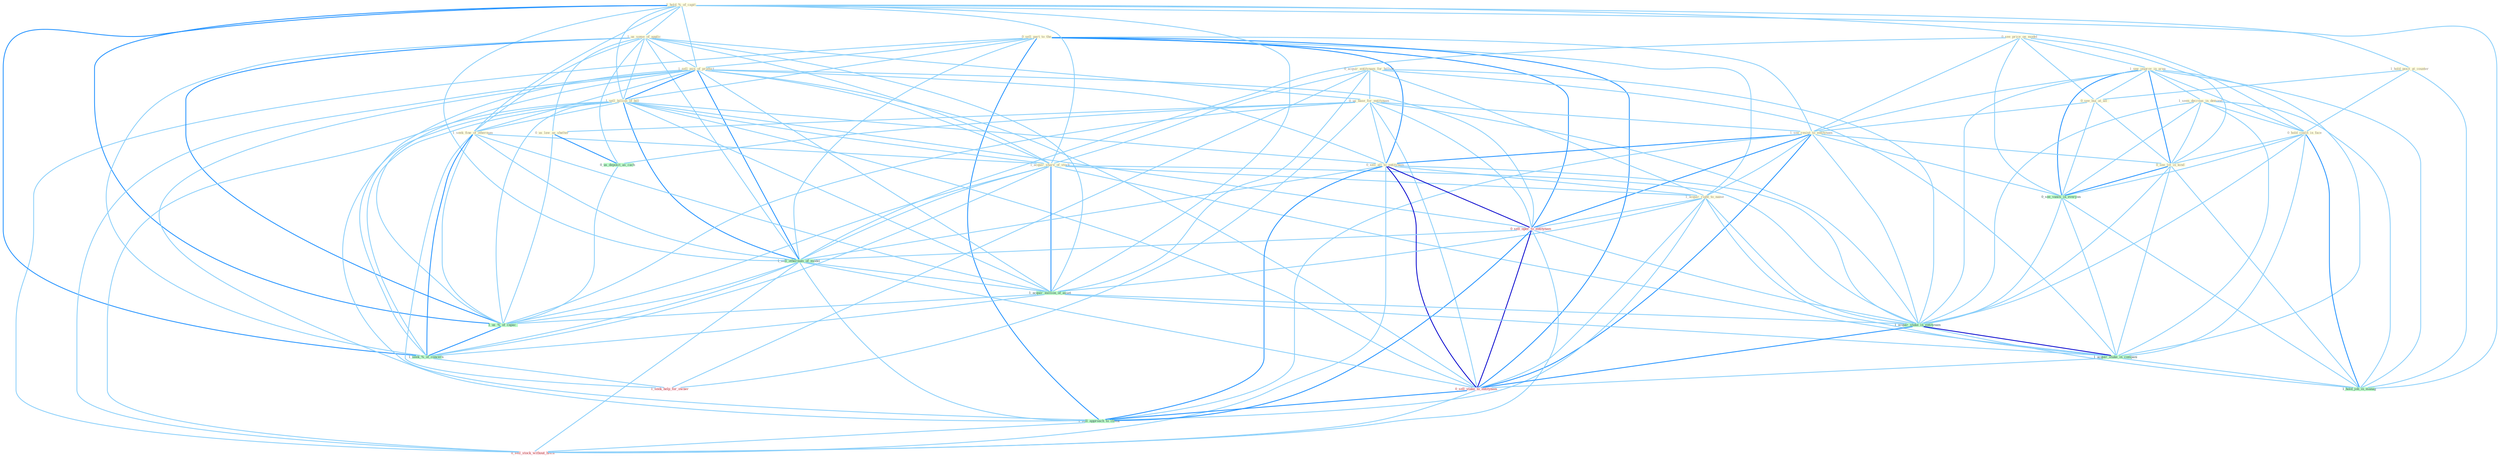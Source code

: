 Graph G{ 
    node
    [shape=polygon,style=filled,width=.5,height=.06,color="#BDFCC9",fixedsize=true,fontsize=4,
    fontcolor="#2f4f4f"];
    {node
    [color="#ffffe0", fontcolor="#8b7d6b"] "0_sell_part_to_the " "1_hold_%_of_capit " "0_see_price_on_model " "1_us_some_of_applic " "1_sell_mix_of_product " "1_hold_posit_at_counter " "1_sell_billion_of_bill " "1_seek_fine_of_othernum " "1_see_improv_in_area " "0_acquir_entitynam_for_billion " "0_us_base_for_entitynam " "0_us_law_as_shelter " "0_see_bui_at_all " "1_seen_decreas_in_demand " "1_see_resist_to_entitynam " "1_acquir_share_of_stock " "0_sell_all_to_entitynam " "0_hold_coalit_in_face " "0_see_lot_in_kind " "1_acquir_right_to_name "}
{node [color="#fff0f5", fontcolor="#b22222"] "0_sell_oper_to_entitynam " "0_sell_stake_to_entitynam " "0_sell_stock_without_hitch " "1_seek_help_for_owner "}
edge [color="#B0E2FF"];

	"0_sell_part_to_the " -- "1_sell_mix_of_product " [w="1", color="#87cefa" ];
	"0_sell_part_to_the " -- "1_sell_billion_of_bill " [w="1", color="#87cefa" ];
	"0_sell_part_to_the " -- "1_see_resist_to_entitynam " [w="1", color="#87cefa" ];
	"0_sell_part_to_the " -- "0_sell_all_to_entitynam " [w="2", color="#1e90ff" , len=0.8];
	"0_sell_part_to_the " -- "1_acquir_right_to_name " [w="1", color="#87cefa" ];
	"0_sell_part_to_the " -- "0_sell_oper_to_entitynam " [w="2", color="#1e90ff" , len=0.8];
	"0_sell_part_to_the " -- "1_sell_othernum_of_model " [w="1", color="#87cefa" ];
	"0_sell_part_to_the " -- "0_sell_stake_to_entitynam " [w="2", color="#1e90ff" , len=0.8];
	"0_sell_part_to_the " -- "1_sell_approach_to_client " [w="2", color="#1e90ff" , len=0.8];
	"0_sell_part_to_the " -- "0_sell_stock_without_hitch " [w="1", color="#87cefa" ];
	"1_hold_%_of_capit " -- "1_us_some_of_applic " [w="1", color="#87cefa" ];
	"1_hold_%_of_capit " -- "1_sell_mix_of_product " [w="1", color="#87cefa" ];
	"1_hold_%_of_capit " -- "1_hold_posit_at_counter " [w="1", color="#87cefa" ];
	"1_hold_%_of_capit " -- "1_sell_billion_of_bill " [w="1", color="#87cefa" ];
	"1_hold_%_of_capit " -- "1_seek_fine_of_othernum " [w="1", color="#87cefa" ];
	"1_hold_%_of_capit " -- "1_acquir_share_of_stock " [w="1", color="#87cefa" ];
	"1_hold_%_of_capit " -- "0_hold_coalit_in_face " [w="1", color="#87cefa" ];
	"1_hold_%_of_capit " -- "1_sell_othernum_of_model " [w="1", color="#87cefa" ];
	"1_hold_%_of_capit " -- "1_acquir_million_of_asset " [w="1", color="#87cefa" ];
	"1_hold_%_of_capit " -- "1_us_%_of_capac " [w="2", color="#1e90ff" , len=0.8];
	"1_hold_%_of_capit " -- "1_hold_job_in_manag " [w="1", color="#87cefa" ];
	"1_hold_%_of_capit " -- "1_seek_%_of_concern " [w="2", color="#1e90ff" , len=0.8];
	"0_see_price_on_model " -- "1_see_improv_in_area " [w="1", color="#87cefa" ];
	"0_see_price_on_model " -- "0_see_bui_at_all " [w="1", color="#87cefa" ];
	"0_see_price_on_model " -- "1_see_resist_to_entitynam " [w="1", color="#87cefa" ];
	"0_see_price_on_model " -- "0_see_lot_in_kind " [w="1", color="#87cefa" ];
	"0_see_price_on_model " -- "1_sell_othernum_of_model " [w="1", color="#87cefa" ];
	"0_see_price_on_model " -- "0_see_vaniti_in_everyon " [w="1", color="#87cefa" ];
	"1_us_some_of_applic " -- "1_sell_mix_of_product " [w="1", color="#87cefa" ];
	"1_us_some_of_applic " -- "1_sell_billion_of_bill " [w="1", color="#87cefa" ];
	"1_us_some_of_applic " -- "1_seek_fine_of_othernum " [w="1", color="#87cefa" ];
	"1_us_some_of_applic " -- "0_us_base_for_entitynam " [w="1", color="#87cefa" ];
	"1_us_some_of_applic " -- "0_us_law_as_shelter " [w="1", color="#87cefa" ];
	"1_us_some_of_applic " -- "1_acquir_share_of_stock " [w="1", color="#87cefa" ];
	"1_us_some_of_applic " -- "1_sell_othernum_of_model " [w="1", color="#87cefa" ];
	"1_us_some_of_applic " -- "1_acquir_million_of_asset " [w="1", color="#87cefa" ];
	"1_us_some_of_applic " -- "0_us_deposit_as_cach " [w="1", color="#87cefa" ];
	"1_us_some_of_applic " -- "1_us_%_of_capac " [w="2", color="#1e90ff" , len=0.8];
	"1_us_some_of_applic " -- "1_seek_%_of_concern " [w="1", color="#87cefa" ];
	"1_sell_mix_of_product " -- "1_sell_billion_of_bill " [w="2", color="#1e90ff" , len=0.8];
	"1_sell_mix_of_product " -- "1_seek_fine_of_othernum " [w="1", color="#87cefa" ];
	"1_sell_mix_of_product " -- "1_acquir_share_of_stock " [w="1", color="#87cefa" ];
	"1_sell_mix_of_product " -- "0_sell_all_to_entitynam " [w="1", color="#87cefa" ];
	"1_sell_mix_of_product " -- "0_sell_oper_to_entitynam " [w="1", color="#87cefa" ];
	"1_sell_mix_of_product " -- "1_sell_othernum_of_model " [w="2", color="#1e90ff" , len=0.8];
	"1_sell_mix_of_product " -- "1_acquir_million_of_asset " [w="1", color="#87cefa" ];
	"1_sell_mix_of_product " -- "0_sell_stake_to_entitynam " [w="1", color="#87cefa" ];
	"1_sell_mix_of_product " -- "1_us_%_of_capac " [w="1", color="#87cefa" ];
	"1_sell_mix_of_product " -- "1_sell_approach_to_client " [w="1", color="#87cefa" ];
	"1_sell_mix_of_product " -- "0_sell_stock_without_hitch " [w="1", color="#87cefa" ];
	"1_sell_mix_of_product " -- "1_seek_%_of_concern " [w="1", color="#87cefa" ];
	"1_hold_posit_at_counter " -- "0_see_bui_at_all " [w="1", color="#87cefa" ];
	"1_hold_posit_at_counter " -- "0_hold_coalit_in_face " [w="1", color="#87cefa" ];
	"1_hold_posit_at_counter " -- "1_hold_job_in_manag " [w="1", color="#87cefa" ];
	"1_sell_billion_of_bill " -- "1_seek_fine_of_othernum " [w="1", color="#87cefa" ];
	"1_sell_billion_of_bill " -- "1_acquir_share_of_stock " [w="1", color="#87cefa" ];
	"1_sell_billion_of_bill " -- "0_sell_all_to_entitynam " [w="1", color="#87cefa" ];
	"1_sell_billion_of_bill " -- "0_sell_oper_to_entitynam " [w="1", color="#87cefa" ];
	"1_sell_billion_of_bill " -- "1_sell_othernum_of_model " [w="2", color="#1e90ff" , len=0.8];
	"1_sell_billion_of_bill " -- "1_acquir_million_of_asset " [w="1", color="#87cefa" ];
	"1_sell_billion_of_bill " -- "0_sell_stake_to_entitynam " [w="1", color="#87cefa" ];
	"1_sell_billion_of_bill " -- "1_us_%_of_capac " [w="1", color="#87cefa" ];
	"1_sell_billion_of_bill " -- "1_sell_approach_to_client " [w="1", color="#87cefa" ];
	"1_sell_billion_of_bill " -- "0_sell_stock_without_hitch " [w="1", color="#87cefa" ];
	"1_sell_billion_of_bill " -- "1_seek_%_of_concern " [w="1", color="#87cefa" ];
	"1_seek_fine_of_othernum " -- "1_acquir_share_of_stock " [w="1", color="#87cefa" ];
	"1_seek_fine_of_othernum " -- "1_sell_othernum_of_model " [w="1", color="#87cefa" ];
	"1_seek_fine_of_othernum " -- "1_acquir_million_of_asset " [w="1", color="#87cefa" ];
	"1_seek_fine_of_othernum " -- "1_us_%_of_capac " [w="1", color="#87cefa" ];
	"1_seek_fine_of_othernum " -- "1_seek_%_of_concern " [w="2", color="#1e90ff" , len=0.8];
	"1_seek_fine_of_othernum " -- "1_seek_help_for_owner " [w="1", color="#87cefa" ];
	"1_see_improv_in_area " -- "0_see_bui_at_all " [w="1", color="#87cefa" ];
	"1_see_improv_in_area " -- "1_seen_decreas_in_demand " [w="1", color="#87cefa" ];
	"1_see_improv_in_area " -- "1_see_resist_to_entitynam " [w="1", color="#87cefa" ];
	"1_see_improv_in_area " -- "0_hold_coalit_in_face " [w="1", color="#87cefa" ];
	"1_see_improv_in_area " -- "0_see_lot_in_kind " [w="2", color="#1e90ff" , len=0.8];
	"1_see_improv_in_area " -- "0_see_vaniti_in_everyon " [w="2", color="#1e90ff" , len=0.8];
	"1_see_improv_in_area " -- "1_acquir_stake_in_entitynam " [w="1", color="#87cefa" ];
	"1_see_improv_in_area " -- "1_acquir_stake_in_compani " [w="1", color="#87cefa" ];
	"1_see_improv_in_area " -- "1_hold_job_in_manag " [w="1", color="#87cefa" ];
	"0_acquir_entitynam_for_billion " -- "0_us_base_for_entitynam " [w="1", color="#87cefa" ];
	"0_acquir_entitynam_for_billion " -- "1_acquir_share_of_stock " [w="1", color="#87cefa" ];
	"0_acquir_entitynam_for_billion " -- "1_acquir_right_to_name " [w="1", color="#87cefa" ];
	"0_acquir_entitynam_for_billion " -- "1_acquir_million_of_asset " [w="1", color="#87cefa" ];
	"0_acquir_entitynam_for_billion " -- "1_acquir_stake_in_entitynam " [w="1", color="#87cefa" ];
	"0_acquir_entitynam_for_billion " -- "1_acquir_stake_in_compani " [w="1", color="#87cefa" ];
	"0_acquir_entitynam_for_billion " -- "1_seek_help_for_owner " [w="1", color="#87cefa" ];
	"0_us_base_for_entitynam " -- "0_us_law_as_shelter " [w="1", color="#87cefa" ];
	"0_us_base_for_entitynam " -- "1_see_resist_to_entitynam " [w="1", color="#87cefa" ];
	"0_us_base_for_entitynam " -- "0_sell_all_to_entitynam " [w="1", color="#87cefa" ];
	"0_us_base_for_entitynam " -- "0_sell_oper_to_entitynam " [w="1", color="#87cefa" ];
	"0_us_base_for_entitynam " -- "0_us_deposit_as_cach " [w="1", color="#87cefa" ];
	"0_us_base_for_entitynam " -- "1_acquir_stake_in_entitynam " [w="1", color="#87cefa" ];
	"0_us_base_for_entitynam " -- "0_sell_stake_to_entitynam " [w="1", color="#87cefa" ];
	"0_us_base_for_entitynam " -- "1_us_%_of_capac " [w="1", color="#87cefa" ];
	"0_us_base_for_entitynam " -- "1_seek_help_for_owner " [w="1", color="#87cefa" ];
	"0_us_law_as_shelter " -- "0_us_deposit_as_cach " [w="2", color="#1e90ff" , len=0.8];
	"0_us_law_as_shelter " -- "1_us_%_of_capac " [w="1", color="#87cefa" ];
	"0_see_bui_at_all " -- "1_see_resist_to_entitynam " [w="1", color="#87cefa" ];
	"0_see_bui_at_all " -- "0_see_lot_in_kind " [w="1", color="#87cefa" ];
	"0_see_bui_at_all " -- "0_see_vaniti_in_everyon " [w="1", color="#87cefa" ];
	"1_seen_decreas_in_demand " -- "0_hold_coalit_in_face " [w="1", color="#87cefa" ];
	"1_seen_decreas_in_demand " -- "0_see_lot_in_kind " [w="1", color="#87cefa" ];
	"1_seen_decreas_in_demand " -- "0_see_vaniti_in_everyon " [w="1", color="#87cefa" ];
	"1_seen_decreas_in_demand " -- "1_acquir_stake_in_entitynam " [w="1", color="#87cefa" ];
	"1_seen_decreas_in_demand " -- "1_acquir_stake_in_compani " [w="1", color="#87cefa" ];
	"1_seen_decreas_in_demand " -- "1_hold_job_in_manag " [w="1", color="#87cefa" ];
	"1_see_resist_to_entitynam " -- "0_sell_all_to_entitynam " [w="2", color="#1e90ff" , len=0.8];
	"1_see_resist_to_entitynam " -- "0_see_lot_in_kind " [w="1", color="#87cefa" ];
	"1_see_resist_to_entitynam " -- "1_acquir_right_to_name " [w="1", color="#87cefa" ];
	"1_see_resist_to_entitynam " -- "0_sell_oper_to_entitynam " [w="2", color="#1e90ff" , len=0.8];
	"1_see_resist_to_entitynam " -- "0_see_vaniti_in_everyon " [w="1", color="#87cefa" ];
	"1_see_resist_to_entitynam " -- "1_acquir_stake_in_entitynam " [w="1", color="#87cefa" ];
	"1_see_resist_to_entitynam " -- "0_sell_stake_to_entitynam " [w="2", color="#1e90ff" , len=0.8];
	"1_see_resist_to_entitynam " -- "1_sell_approach_to_client " [w="1", color="#87cefa" ];
	"1_acquir_share_of_stock " -- "1_acquir_right_to_name " [w="1", color="#87cefa" ];
	"1_acquir_share_of_stock " -- "1_sell_othernum_of_model " [w="1", color="#87cefa" ];
	"1_acquir_share_of_stock " -- "1_acquir_million_of_asset " [w="2", color="#1e90ff" , len=0.8];
	"1_acquir_share_of_stock " -- "1_acquir_stake_in_entitynam " [w="1", color="#87cefa" ];
	"1_acquir_share_of_stock " -- "1_acquir_stake_in_compani " [w="1", color="#87cefa" ];
	"1_acquir_share_of_stock " -- "1_us_%_of_capac " [w="1", color="#87cefa" ];
	"1_acquir_share_of_stock " -- "1_seek_%_of_concern " [w="1", color="#87cefa" ];
	"0_sell_all_to_entitynam " -- "1_acquir_right_to_name " [w="1", color="#87cefa" ];
	"0_sell_all_to_entitynam " -- "0_sell_oper_to_entitynam " [w="3", color="#0000cd" , len=0.6];
	"0_sell_all_to_entitynam " -- "1_sell_othernum_of_model " [w="1", color="#87cefa" ];
	"0_sell_all_to_entitynam " -- "1_acquir_stake_in_entitynam " [w="1", color="#87cefa" ];
	"0_sell_all_to_entitynam " -- "0_sell_stake_to_entitynam " [w="3", color="#0000cd" , len=0.6];
	"0_sell_all_to_entitynam " -- "1_sell_approach_to_client " [w="2", color="#1e90ff" , len=0.8];
	"0_sell_all_to_entitynam " -- "0_sell_stock_without_hitch " [w="1", color="#87cefa" ];
	"0_hold_coalit_in_face " -- "0_see_lot_in_kind " [w="1", color="#87cefa" ];
	"0_hold_coalit_in_face " -- "0_see_vaniti_in_everyon " [w="1", color="#87cefa" ];
	"0_hold_coalit_in_face " -- "1_acquir_stake_in_entitynam " [w="1", color="#87cefa" ];
	"0_hold_coalit_in_face " -- "1_acquir_stake_in_compani " [w="1", color="#87cefa" ];
	"0_hold_coalit_in_face " -- "1_hold_job_in_manag " [w="2", color="#1e90ff" , len=0.8];
	"0_see_lot_in_kind " -- "0_see_vaniti_in_everyon " [w="2", color="#1e90ff" , len=0.8];
	"0_see_lot_in_kind " -- "1_acquir_stake_in_entitynam " [w="1", color="#87cefa" ];
	"0_see_lot_in_kind " -- "1_acquir_stake_in_compani " [w="1", color="#87cefa" ];
	"0_see_lot_in_kind " -- "1_hold_job_in_manag " [w="1", color="#87cefa" ];
	"1_acquir_right_to_name " -- "0_sell_oper_to_entitynam " [w="1", color="#87cefa" ];
	"1_acquir_right_to_name " -- "1_acquir_million_of_asset " [w="1", color="#87cefa" ];
	"1_acquir_right_to_name " -- "1_acquir_stake_in_entitynam " [w="1", color="#87cefa" ];
	"1_acquir_right_to_name " -- "1_acquir_stake_in_compani " [w="1", color="#87cefa" ];
	"1_acquir_right_to_name " -- "0_sell_stake_to_entitynam " [w="1", color="#87cefa" ];
	"1_acquir_right_to_name " -- "1_sell_approach_to_client " [w="1", color="#87cefa" ];
	"0_sell_oper_to_entitynam " -- "1_sell_othernum_of_model " [w="1", color="#87cefa" ];
	"0_sell_oper_to_entitynam " -- "1_acquir_stake_in_entitynam " [w="1", color="#87cefa" ];
	"0_sell_oper_to_entitynam " -- "0_sell_stake_to_entitynam " [w="3", color="#0000cd" , len=0.6];
	"0_sell_oper_to_entitynam " -- "1_sell_approach_to_client " [w="2", color="#1e90ff" , len=0.8];
	"0_sell_oper_to_entitynam " -- "0_sell_stock_without_hitch " [w="1", color="#87cefa" ];
	"1_sell_othernum_of_model " -- "1_acquir_million_of_asset " [w="1", color="#87cefa" ];
	"1_sell_othernum_of_model " -- "0_sell_stake_to_entitynam " [w="1", color="#87cefa" ];
	"1_sell_othernum_of_model " -- "1_us_%_of_capac " [w="1", color="#87cefa" ];
	"1_sell_othernum_of_model " -- "1_sell_approach_to_client " [w="1", color="#87cefa" ];
	"1_sell_othernum_of_model " -- "0_sell_stock_without_hitch " [w="1", color="#87cefa" ];
	"1_sell_othernum_of_model " -- "1_seek_%_of_concern " [w="1", color="#87cefa" ];
	"0_see_vaniti_in_everyon " -- "1_acquir_stake_in_entitynam " [w="1", color="#87cefa" ];
	"0_see_vaniti_in_everyon " -- "1_acquir_stake_in_compani " [w="1", color="#87cefa" ];
	"0_see_vaniti_in_everyon " -- "1_hold_job_in_manag " [w="1", color="#87cefa" ];
	"1_acquir_million_of_asset " -- "1_acquir_stake_in_entitynam " [w="1", color="#87cefa" ];
	"1_acquir_million_of_asset " -- "1_acquir_stake_in_compani " [w="1", color="#87cefa" ];
	"1_acquir_million_of_asset " -- "1_us_%_of_capac " [w="1", color="#87cefa" ];
	"1_acquir_million_of_asset " -- "1_seek_%_of_concern " [w="1", color="#87cefa" ];
	"0_us_deposit_as_cach " -- "1_us_%_of_capac " [w="1", color="#87cefa" ];
	"1_acquir_stake_in_entitynam " -- "1_acquir_stake_in_compani " [w="3", color="#0000cd" , len=0.6];
	"1_acquir_stake_in_entitynam " -- "0_sell_stake_to_entitynam " [w="2", color="#1e90ff" , len=0.8];
	"1_acquir_stake_in_entitynam " -- "1_hold_job_in_manag " [w="1", color="#87cefa" ];
	"1_acquir_stake_in_compani " -- "0_sell_stake_to_entitynam " [w="1", color="#87cefa" ];
	"1_acquir_stake_in_compani " -- "1_hold_job_in_manag " [w="1", color="#87cefa" ];
	"0_sell_stake_to_entitynam " -- "1_sell_approach_to_client " [w="2", color="#1e90ff" , len=0.8];
	"0_sell_stake_to_entitynam " -- "0_sell_stock_without_hitch " [w="1", color="#87cefa" ];
	"1_us_%_of_capac " -- "1_seek_%_of_concern " [w="2", color="#1e90ff" , len=0.8];
	"1_sell_approach_to_client " -- "0_sell_stock_without_hitch " [w="1", color="#87cefa" ];
	"1_seek_%_of_concern " -- "1_seek_help_for_owner " [w="1", color="#87cefa" ];
}